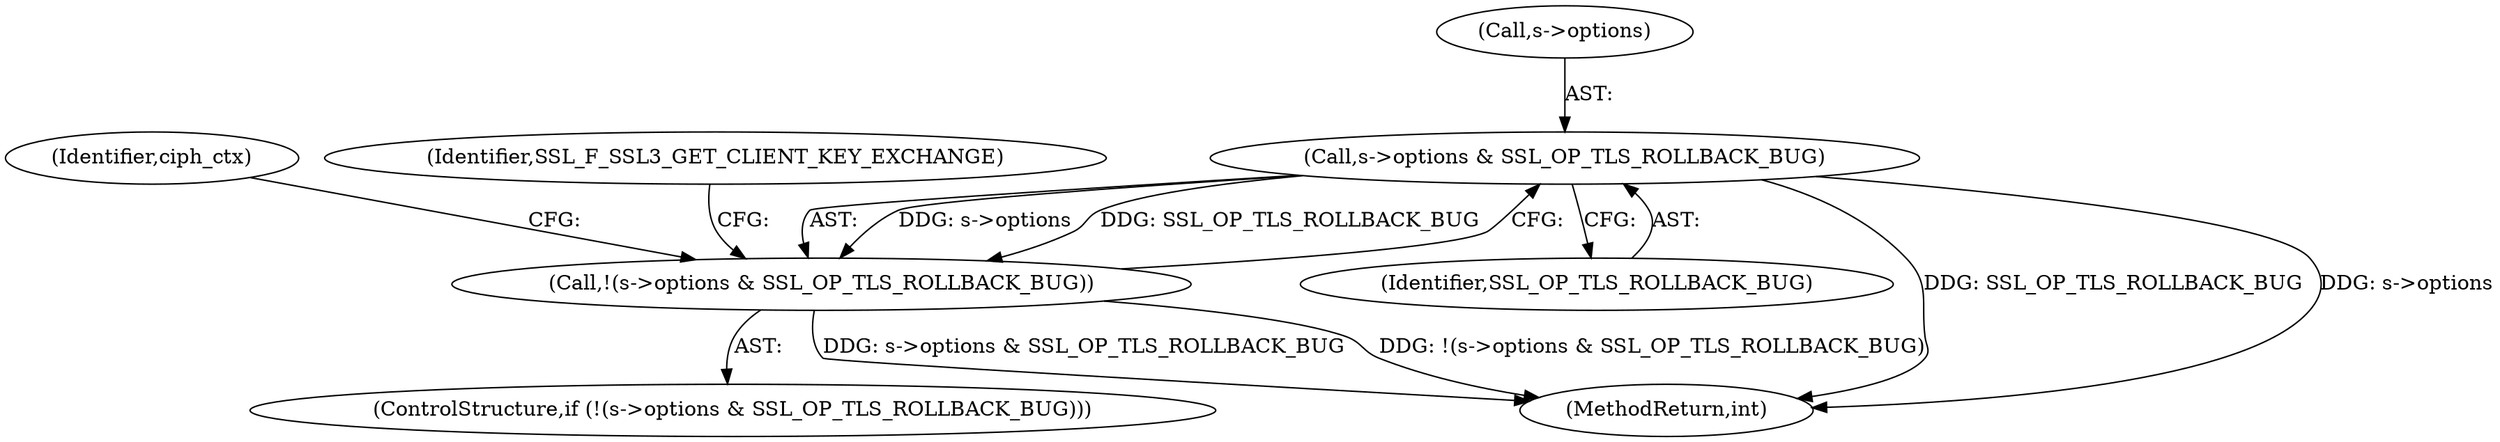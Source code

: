 digraph "0_openssl_3c66a669dfc7b3792f7af0758ea26fe8502ce70c@pointer" {
"1001172" [label="(Call,s->options & SSL_OP_TLS_ROLLBACK_BUG)"];
"1001171" [label="(Call,!(s->options & SSL_OP_TLS_ROLLBACK_BUG))"];
"1001187" [label="(Identifier,ciph_ctx)"];
"1001173" [label="(Call,s->options)"];
"1001176" [label="(Identifier,SSL_OP_TLS_ROLLBACK_BUG)"];
"1001172" [label="(Call,s->options & SSL_OP_TLS_ROLLBACK_BUG)"];
"1001179" [label="(Identifier,SSL_F_SSL3_GET_CLIENT_KEY_EXCHANGE)"];
"1001170" [label="(ControlStructure,if (!(s->options & SSL_OP_TLS_ROLLBACK_BUG)))"];
"1002163" [label="(MethodReturn,int)"];
"1001171" [label="(Call,!(s->options & SSL_OP_TLS_ROLLBACK_BUG))"];
"1001172" -> "1001171"  [label="AST: "];
"1001172" -> "1001176"  [label="CFG: "];
"1001173" -> "1001172"  [label="AST: "];
"1001176" -> "1001172"  [label="AST: "];
"1001171" -> "1001172"  [label="CFG: "];
"1001172" -> "1002163"  [label="DDG: SSL_OP_TLS_ROLLBACK_BUG"];
"1001172" -> "1002163"  [label="DDG: s->options"];
"1001172" -> "1001171"  [label="DDG: s->options"];
"1001172" -> "1001171"  [label="DDG: SSL_OP_TLS_ROLLBACK_BUG"];
"1001171" -> "1001170"  [label="AST: "];
"1001179" -> "1001171"  [label="CFG: "];
"1001187" -> "1001171"  [label="CFG: "];
"1001171" -> "1002163"  [label="DDG: s->options & SSL_OP_TLS_ROLLBACK_BUG"];
"1001171" -> "1002163"  [label="DDG: !(s->options & SSL_OP_TLS_ROLLBACK_BUG)"];
}
